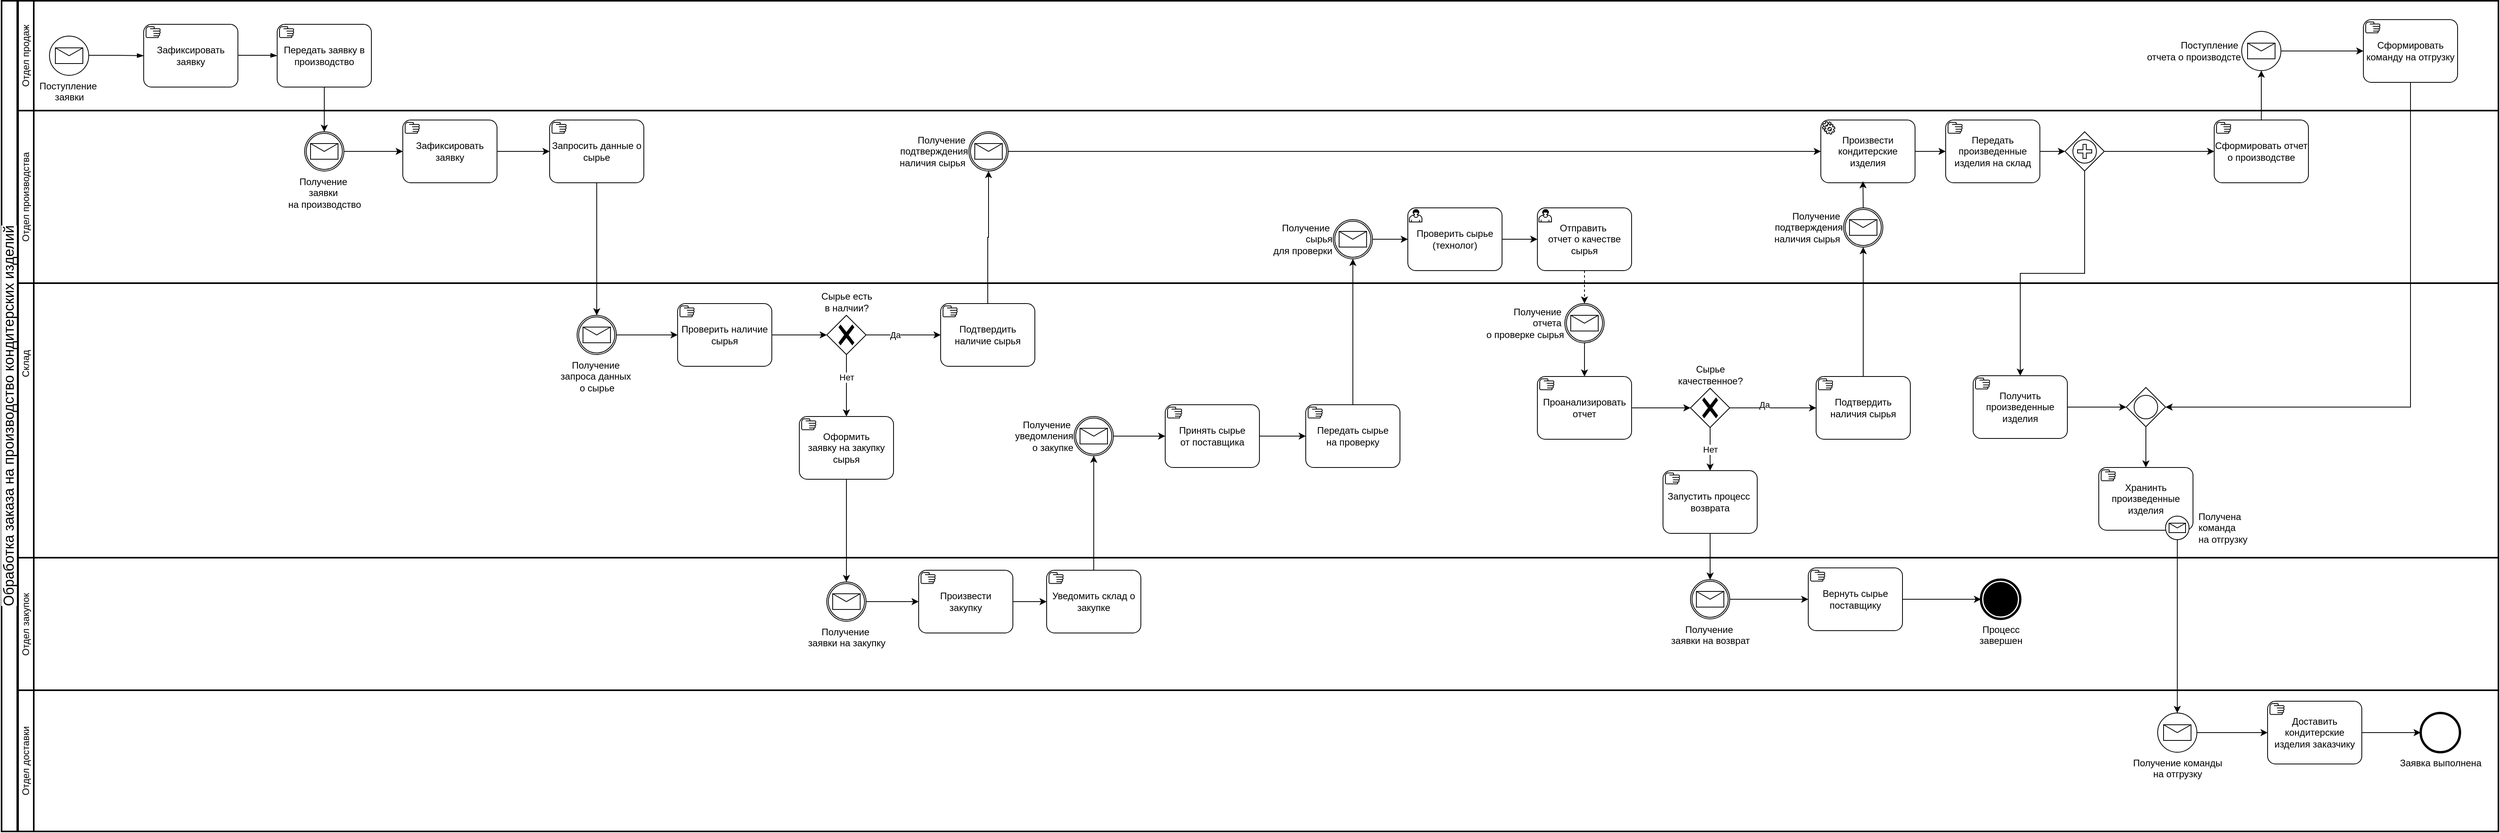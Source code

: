 <mxfile version="24.2.7" type="device">
  <diagram name="Страница — 1" id="pEUNd-ivDd0we2BU7ait">
    <mxGraphModel dx="1041" dy="604" grid="1" gridSize="10" guides="1" tooltips="1" connect="1" arrows="1" fold="1" page="1" pageScale="1" pageWidth="827" pageHeight="1169" math="0" shadow="0">
      <root>
        <mxCell id="0" />
        <mxCell id="1" parent="0" />
        <mxCell id="C3Bd5nNhJZMPWf8011Kq-1" value="&lt;span style=&quot;color: rgb(0, 0, 0); font-family: Golos, Arial, sans-serif; font-size: 18px; font-style: normal; font-variant-ligatures: normal; font-variant-caps: normal; font-weight: 400; letter-spacing: normal; orphans: 2; text-align: start; text-indent: 0px; text-transform: none; widows: 2; word-spacing: 0px; -webkit-text-stroke-width: 0px; background-color: rgb(255, 255, 255); text-decoration-thickness: initial; text-decoration-style: initial; text-decoration-color: initial; float: none; display: inline !important;&quot;&gt;Обработка заказа на производство кондитерских изделий&lt;/span&gt;" style="swimlane;html=1;startSize=20;fontStyle=0;collapsible=0;horizontal=0;swimlaneLine=1;swimlaneFillColor=#ffffff;strokeWidth=2;whiteSpace=wrap;" parent="1" vertex="1">
          <mxGeometry x="9" y="1" width="3180" height="1059" as="geometry" />
        </mxCell>
        <mxCell id="C3Bd5nNhJZMPWf8011Kq-2" value="Отдел продаж&lt;br&gt;" style="swimlane;html=1;startSize=20;fontStyle=0;collapsible=0;horizontal=0;swimlaneLine=1;swimlaneFillColor=#ffffff;strokeWidth=2;whiteSpace=wrap;" parent="C3Bd5nNhJZMPWf8011Kq-1" vertex="1">
          <mxGeometry x="21" width="3159" height="140" as="geometry" />
        </mxCell>
        <mxCell id="C3Bd5nNhJZMPWf8011Kq-7" value="Поступление&amp;nbsp;&lt;br&gt;заявки" style="points=[[0.145,0.145,0],[0.5,0,0],[0.855,0.145,0],[1,0.5,0],[0.855,0.855,0],[0.5,1,0],[0.145,0.855,0],[0,0.5,0]];shape=mxgraph.bpmn.event;html=1;verticalLabelPosition=bottom;labelBackgroundColor=#ffffff;verticalAlign=top;align=center;perimeter=ellipsePerimeter;outlineConnect=0;aspect=fixed;outline=standard;symbol=message;" parent="C3Bd5nNhJZMPWf8011Kq-2" vertex="1">
          <mxGeometry x="40" y="45" width="50" height="50" as="geometry" />
        </mxCell>
        <mxCell id="C3Bd5nNhJZMPWf8011Kq-8" value="Зафиксировать&lt;br&gt;заявку" style="points=[[0.25,0,0],[0.5,0,0],[0.75,0,0],[1,0.25,0],[1,0.5,0],[1,0.75,0],[0.75,1,0],[0.5,1,0],[0.25,1,0],[0,0.75,0],[0,0.5,0],[0,0.25,0]];shape=mxgraph.bpmn.task;whiteSpace=wrap;rectStyle=rounded;size=10;html=1;container=1;expand=0;collapsible=0;taskMarker=manual;" parent="C3Bd5nNhJZMPWf8011Kq-2" vertex="1">
          <mxGeometry x="160" y="30" width="120" height="80" as="geometry" />
        </mxCell>
        <mxCell id="C3Bd5nNhJZMPWf8011Kq-9" value="" style="edgeStyle=elbowEdgeStyle;fontSize=12;html=1;endArrow=blockThin;endFill=1;rounded=0;" parent="C3Bd5nNhJZMPWf8011Kq-2" edge="1">
          <mxGeometry width="160" relative="1" as="geometry">
            <mxPoint x="90" y="69.5" as="sourcePoint" />
            <mxPoint x="160" y="70" as="targetPoint" />
          </mxGeometry>
        </mxCell>
        <mxCell id="C3Bd5nNhJZMPWf8011Kq-10" value="Передать заявку в производство" style="points=[[0.25,0,0],[0.5,0,0],[0.75,0,0],[1,0.25,0],[1,0.5,0],[1,0.75,0],[0.75,1,0],[0.5,1,0],[0.25,1,0],[0,0.75,0],[0,0.5,0],[0,0.25,0]];shape=mxgraph.bpmn.task;whiteSpace=wrap;rectStyle=rounded;size=10;html=1;container=1;expand=0;collapsible=0;taskMarker=manual;" parent="C3Bd5nNhJZMPWf8011Kq-2" vertex="1">
          <mxGeometry x="330" y="30" width="120" height="80" as="geometry" />
        </mxCell>
        <mxCell id="C3Bd5nNhJZMPWf8011Kq-11" value="" style="edgeStyle=elbowEdgeStyle;fontSize=12;html=1;endArrow=blockThin;endFill=1;rounded=0;entryX=0;entryY=0.5;entryDx=0;entryDy=0;entryPerimeter=0;" parent="C3Bd5nNhJZMPWf8011Kq-2" target="C3Bd5nNhJZMPWf8011Kq-10" edge="1">
          <mxGeometry width="160" relative="1" as="geometry">
            <mxPoint x="280" y="69.5" as="sourcePoint" />
            <mxPoint x="350" y="70" as="targetPoint" />
            <Array as="points">
              <mxPoint x="320" y="70" />
            </Array>
          </mxGeometry>
        </mxCell>
        <mxCell id="30ngk3Q0lwv7aPMlWF68-82" value="Поступление&amp;nbsp;&lt;br&gt;отчета о производсте" style="points=[[0.145,0.145,0],[0.5,0,0],[0.855,0.145,0],[1,0.5,0],[0.855,0.855,0],[0.5,1,0],[0.145,0.855,0],[0,0.5,0]];shape=mxgraph.bpmn.event;html=1;verticalLabelPosition=middle;labelBackgroundColor=#ffffff;verticalAlign=middle;align=right;perimeter=ellipsePerimeter;outlineConnect=0;aspect=fixed;outline=standard;symbol=message;labelPosition=left;" parent="C3Bd5nNhJZMPWf8011Kq-2" vertex="1">
          <mxGeometry x="2832" y="39" width="50" height="50" as="geometry" />
        </mxCell>
        <mxCell id="30ngk3Q0lwv7aPMlWF68-86" value="Сформировать команду на отгрузку" style="points=[[0.25,0,0],[0.5,0,0],[0.75,0,0],[1,0.25,0],[1,0.5,0],[1,0.75,0],[0.75,1,0],[0.5,1,0],[0.25,1,0],[0,0.75,0],[0,0.5,0],[0,0.25,0]];shape=mxgraph.bpmn.task;whiteSpace=wrap;rectStyle=rounded;size=10;html=1;container=1;expand=0;collapsible=0;taskMarker=manual;" parent="C3Bd5nNhJZMPWf8011Kq-2" vertex="1">
          <mxGeometry x="2987" y="24" width="120" height="80" as="geometry" />
        </mxCell>
        <mxCell id="30ngk3Q0lwv7aPMlWF68-87" style="edgeStyle=orthogonalEdgeStyle;rounded=0;orthogonalLoop=1;jettySize=auto;html=1;exitX=1;exitY=0.5;exitDx=0;exitDy=0;exitPerimeter=0;entryX=0;entryY=0.5;entryDx=0;entryDy=0;entryPerimeter=0;" parent="C3Bd5nNhJZMPWf8011Kq-2" source="30ngk3Q0lwv7aPMlWF68-82" target="30ngk3Q0lwv7aPMlWF68-86" edge="1">
          <mxGeometry relative="1" as="geometry" />
        </mxCell>
        <mxCell id="C3Bd5nNhJZMPWf8011Kq-3" value="Отдел производства&lt;br&gt;" style="swimlane;html=1;startSize=20;fontStyle=0;collapsible=0;horizontal=0;swimlaneLine=1;swimlaneFillColor=#ffffff;strokeWidth=2;whiteSpace=wrap;" parent="C3Bd5nNhJZMPWf8011Kq-1" vertex="1">
          <mxGeometry x="21" y="140" width="3159" height="220" as="geometry" />
        </mxCell>
        <mxCell id="C3Bd5nNhJZMPWf8011Kq-17" style="edgeStyle=orthogonalEdgeStyle;rounded=0;orthogonalLoop=1;jettySize=auto;html=1;exitX=1;exitY=0.5;exitDx=0;exitDy=0;exitPerimeter=0;" parent="C3Bd5nNhJZMPWf8011Kq-3" source="C3Bd5nNhJZMPWf8011Kq-12" target="C3Bd5nNhJZMPWf8011Kq-16" edge="1">
          <mxGeometry relative="1" as="geometry" />
        </mxCell>
        <mxCell id="C3Bd5nNhJZMPWf8011Kq-12" value="Получение&amp;nbsp;&lt;br&gt;заявки&amp;nbsp;&lt;br&gt;на производство" style="points=[[0.145,0.145,0],[0.5,0,0],[0.855,0.145,0],[1,0.5,0],[0.855,0.855,0],[0.5,1,0],[0.145,0.855,0],[0,0.5,0]];shape=mxgraph.bpmn.event;html=1;verticalLabelPosition=bottom;labelBackgroundColor=#ffffff;verticalAlign=top;align=center;perimeter=ellipsePerimeter;outlineConnect=0;aspect=fixed;outline=boundInt;symbol=message;" parent="C3Bd5nNhJZMPWf8011Kq-3" vertex="1">
          <mxGeometry x="365" y="27" width="50" height="50" as="geometry" />
        </mxCell>
        <mxCell id="C3Bd5nNhJZMPWf8011Kq-16" value="Зафиксировать&lt;br&gt;заявку" style="points=[[0.25,0,0],[0.5,0,0],[0.75,0,0],[1,0.25,0],[1,0.5,0],[1,0.75,0],[0.75,1,0],[0.5,1,0],[0.25,1,0],[0,0.75,0],[0,0.5,0],[0,0.25,0]];shape=mxgraph.bpmn.task;whiteSpace=wrap;rectStyle=rounded;size=10;html=1;container=1;expand=0;collapsible=0;taskMarker=manual;" parent="C3Bd5nNhJZMPWf8011Kq-3" vertex="1">
          <mxGeometry x="490" y="12" width="120" height="80" as="geometry" />
        </mxCell>
        <mxCell id="C3Bd5nNhJZMPWf8011Kq-18" value="Запросить данные о сырье" style="points=[[0.25,0,0],[0.5,0,0],[0.75,0,0],[1,0.25,0],[1,0.5,0],[1,0.75,0],[0.75,1,0],[0.5,1,0],[0.25,1,0],[0,0.75,0],[0,0.5,0],[0,0.25,0]];shape=mxgraph.bpmn.task;whiteSpace=wrap;rectStyle=rounded;size=10;html=1;container=1;expand=0;collapsible=0;taskMarker=manual;" parent="C3Bd5nNhJZMPWf8011Kq-3" vertex="1">
          <mxGeometry x="677" y="12" width="120" height="80" as="geometry" />
        </mxCell>
        <mxCell id="C3Bd5nNhJZMPWf8011Kq-19" style="edgeStyle=orthogonalEdgeStyle;rounded=0;orthogonalLoop=1;jettySize=auto;html=1;exitX=1;exitY=0.5;exitDx=0;exitDy=0;exitPerimeter=0;entryX=0;entryY=0.5;entryDx=0;entryDy=0;entryPerimeter=0;" parent="C3Bd5nNhJZMPWf8011Kq-3" source="C3Bd5nNhJZMPWf8011Kq-16" target="C3Bd5nNhJZMPWf8011Kq-18" edge="1">
          <mxGeometry relative="1" as="geometry" />
        </mxCell>
        <mxCell id="C3Bd5nNhJZMPWf8011Kq-34" value="Получение&amp;nbsp;&lt;br&gt;подтверждения&lt;br&gt;наличия сырья&amp;nbsp;" style="points=[[0.145,0.145,0],[0.5,0,0],[0.855,0.145,0],[1,0.5,0],[0.855,0.855,0],[0.5,1,0],[0.145,0.855,0],[0,0.5,0]];shape=mxgraph.bpmn.event;html=1;verticalLabelPosition=middle;labelBackgroundColor=#ffffff;verticalAlign=middle;align=right;perimeter=ellipsePerimeter;outlineConnect=0;aspect=fixed;outline=boundInt;symbol=message;labelPosition=left;" parent="C3Bd5nNhJZMPWf8011Kq-3" vertex="1">
          <mxGeometry x="1211" y="27" width="50" height="50" as="geometry" />
        </mxCell>
        <mxCell id="C3Bd5nNhJZMPWf8011Kq-37" value="Произвести&lt;br&gt;кондитерские&lt;br&gt;изделия" style="points=[[0.25,0,0],[0.5,0,0],[0.75,0,0],[1,0.25,0],[1,0.5,0],[1,0.75,0],[0.75,1,0],[0.5,1,0],[0.25,1,0],[0,0.75,0],[0,0.5,0],[0,0.25,0]];shape=mxgraph.bpmn.task;whiteSpace=wrap;rectStyle=rounded;size=10;html=1;container=1;expand=0;collapsible=0;taskMarker=service;" parent="C3Bd5nNhJZMPWf8011Kq-3" vertex="1">
          <mxGeometry x="2296" y="12" width="120" height="80" as="geometry" />
        </mxCell>
        <mxCell id="C3Bd5nNhJZMPWf8011Kq-38" style="edgeStyle=orthogonalEdgeStyle;rounded=0;orthogonalLoop=1;jettySize=auto;html=1;exitX=1;exitY=0.5;exitDx=0;exitDy=0;exitPerimeter=0;entryX=0;entryY=0.5;entryDx=0;entryDy=0;entryPerimeter=0;" parent="C3Bd5nNhJZMPWf8011Kq-3" source="C3Bd5nNhJZMPWf8011Kq-34" target="C3Bd5nNhJZMPWf8011Kq-37" edge="1">
          <mxGeometry relative="1" as="geometry" />
        </mxCell>
        <mxCell id="30ngk3Q0lwv7aPMlWF68-17" style="edgeStyle=orthogonalEdgeStyle;rounded=0;orthogonalLoop=1;jettySize=auto;html=1;exitX=1;exitY=0.5;exitDx=0;exitDy=0;exitPerimeter=0;" parent="C3Bd5nNhJZMPWf8011Kq-3" source="30ngk3Q0lwv7aPMlWF68-10" target="30ngk3Q0lwv7aPMlWF68-16" edge="1">
          <mxGeometry relative="1" as="geometry" />
        </mxCell>
        <mxCell id="30ngk3Q0lwv7aPMlWF68-10" value="Получение&amp;nbsp;&lt;br&gt;сырья &lt;br&gt;для проверки" style="points=[[0.145,0.145,0],[0.5,0,0],[0.855,0.145,0],[1,0.5,0],[0.855,0.855,0],[0.5,1,0],[0.145,0.855,0],[0,0.5,0]];shape=mxgraph.bpmn.event;html=1;verticalLabelPosition=middle;labelBackgroundColor=#ffffff;verticalAlign=middle;align=right;perimeter=ellipsePerimeter;outlineConnect=0;aspect=fixed;outline=boundInt;symbol=message;labelPosition=left;" parent="C3Bd5nNhJZMPWf8011Kq-3" vertex="1">
          <mxGeometry x="1675" y="139" width="50" height="50" as="geometry" />
        </mxCell>
        <mxCell id="30ngk3Q0lwv7aPMlWF68-16" value="Проверить сырье&lt;br&gt;(технолог)" style="points=[[0.25,0,0],[0.5,0,0],[0.75,0,0],[1,0.25,0],[1,0.5,0],[1,0.75,0],[0.75,1,0],[0.5,1,0],[0.25,1,0],[0,0.75,0],[0,0.5,0],[0,0.25,0]];shape=mxgraph.bpmn.task;whiteSpace=wrap;rectStyle=rounded;size=10;html=1;container=1;expand=0;collapsible=0;taskMarker=user;" parent="C3Bd5nNhJZMPWf8011Kq-3" vertex="1">
          <mxGeometry x="1770" y="124" width="120" height="80" as="geometry" />
        </mxCell>
        <mxCell id="30ngk3Q0lwv7aPMlWF68-18" value="Отправить&amp;nbsp;&lt;br&gt;отчет о качестве сырья" style="points=[[0.25,0,0],[0.5,0,0],[0.75,0,0],[1,0.25,0],[1,0.5,0],[1,0.75,0],[0.75,1,0],[0.5,1,0],[0.25,1,0],[0,0.75,0],[0,0.5,0],[0,0.25,0]];shape=mxgraph.bpmn.task;whiteSpace=wrap;rectStyle=rounded;size=10;html=1;container=1;expand=0;collapsible=0;taskMarker=user;" parent="C3Bd5nNhJZMPWf8011Kq-3" vertex="1">
          <mxGeometry x="1935" y="124" width="120" height="80" as="geometry" />
        </mxCell>
        <mxCell id="30ngk3Q0lwv7aPMlWF68-19" style="edgeStyle=orthogonalEdgeStyle;rounded=0;orthogonalLoop=1;jettySize=auto;html=1;exitX=1;exitY=0.5;exitDx=0;exitDy=0;exitPerimeter=0;entryX=0;entryY=0.5;entryDx=0;entryDy=0;entryPerimeter=0;" parent="C3Bd5nNhJZMPWf8011Kq-3" source="30ngk3Q0lwv7aPMlWF68-16" target="30ngk3Q0lwv7aPMlWF68-18" edge="1">
          <mxGeometry relative="1" as="geometry" />
        </mxCell>
        <mxCell id="30ngk3Q0lwv7aPMlWF68-45" value="Получение&amp;nbsp;&lt;br&gt;подтверждения&lt;br&gt;наличия сырья&amp;nbsp;" style="points=[[0.145,0.145,0],[0.5,0,0],[0.855,0.145,0],[1,0.5,0],[0.855,0.855,0],[0.5,1,0],[0.145,0.855,0],[0,0.5,0]];shape=mxgraph.bpmn.event;html=1;verticalLabelPosition=middle;labelBackgroundColor=#ffffff;verticalAlign=middle;align=right;perimeter=ellipsePerimeter;outlineConnect=0;aspect=fixed;outline=boundInt;symbol=message;labelPosition=left;" parent="C3Bd5nNhJZMPWf8011Kq-3" vertex="1">
          <mxGeometry x="2325" y="124" width="50" height="50" as="geometry" />
        </mxCell>
        <mxCell id="30ngk3Q0lwv7aPMlWF68-47" style="edgeStyle=orthogonalEdgeStyle;rounded=0;orthogonalLoop=1;jettySize=auto;html=1;exitX=0.5;exitY=0;exitDx=0;exitDy=0;exitPerimeter=0;entryX=0.447;entryY=0.975;entryDx=0;entryDy=0;entryPerimeter=0;" parent="C3Bd5nNhJZMPWf8011Kq-3" source="30ngk3Q0lwv7aPMlWF68-45" target="C3Bd5nNhJZMPWf8011Kq-37" edge="1">
          <mxGeometry relative="1" as="geometry" />
        </mxCell>
        <mxCell id="6L4qWWEej8NQcM-y__Ho-2" style="edgeStyle=orthogonalEdgeStyle;rounded=0;orthogonalLoop=1;jettySize=auto;html=1;exitX=1;exitY=0.5;exitDx=0;exitDy=0;exitPerimeter=0;" edge="1" parent="C3Bd5nNhJZMPWf8011Kq-3" source="30ngk3Q0lwv7aPMlWF68-49" target="6L4qWWEej8NQcM-y__Ho-1">
          <mxGeometry relative="1" as="geometry" />
        </mxCell>
        <mxCell id="30ngk3Q0lwv7aPMlWF68-49" value="Передать произведенные изделия на склад" style="points=[[0.25,0,0],[0.5,0,0],[0.75,0,0],[1,0.25,0],[1,0.5,0],[1,0.75,0],[0.75,1,0],[0.5,1,0],[0.25,1,0],[0,0.75,0],[0,0.5,0],[0,0.25,0]];shape=mxgraph.bpmn.task;whiteSpace=wrap;rectStyle=rounded;size=10;html=1;container=1;expand=0;collapsible=0;taskMarker=manual;" parent="C3Bd5nNhJZMPWf8011Kq-3" vertex="1">
          <mxGeometry x="2455" y="12" width="120" height="80" as="geometry" />
        </mxCell>
        <mxCell id="30ngk3Q0lwv7aPMlWF68-50" style="edgeStyle=orthogonalEdgeStyle;rounded=0;orthogonalLoop=1;jettySize=auto;html=1;exitX=1;exitY=0.5;exitDx=0;exitDy=0;exitPerimeter=0;entryX=0;entryY=0.5;entryDx=0;entryDy=0;entryPerimeter=0;" parent="C3Bd5nNhJZMPWf8011Kq-3" source="C3Bd5nNhJZMPWf8011Kq-37" target="30ngk3Q0lwv7aPMlWF68-49" edge="1">
          <mxGeometry relative="1" as="geometry" />
        </mxCell>
        <mxCell id="30ngk3Q0lwv7aPMlWF68-80" value="Сформировать отчет о производстве" style="points=[[0.25,0,0],[0.5,0,0],[0.75,0,0],[1,0.25,0],[1,0.5,0],[1,0.75,0],[0.75,1,0],[0.5,1,0],[0.25,1,0],[0,0.75,0],[0,0.5,0],[0,0.25,0]];shape=mxgraph.bpmn.task;whiteSpace=wrap;rectStyle=rounded;size=10;html=1;container=1;expand=0;collapsible=0;taskMarker=manual;" parent="C3Bd5nNhJZMPWf8011Kq-3" vertex="1">
          <mxGeometry x="2797" y="12" width="120" height="80" as="geometry" />
        </mxCell>
        <mxCell id="6L4qWWEej8NQcM-y__Ho-1" value="" style="points=[[0.25,0.25,0],[0.5,0,0],[0.75,0.25,0],[1,0.5,0],[0.75,0.75,0],[0.5,1,0],[0.25,0.75,0],[0,0.5,0]];shape=mxgraph.bpmn.gateway2;html=1;verticalLabelPosition=bottom;labelBackgroundColor=#ffffff;verticalAlign=top;align=center;perimeter=rhombusPerimeter;outlineConnect=0;outline=standard;symbol=parallelMultiple;" vertex="1" parent="C3Bd5nNhJZMPWf8011Kq-3">
          <mxGeometry x="2607" y="27" width="50" height="50" as="geometry" />
        </mxCell>
        <mxCell id="6L4qWWEej8NQcM-y__Ho-3" style="edgeStyle=orthogonalEdgeStyle;rounded=0;orthogonalLoop=1;jettySize=auto;html=1;exitX=1;exitY=0.5;exitDx=0;exitDy=0;exitPerimeter=0;entryX=0;entryY=0.5;entryDx=0;entryDy=0;entryPerimeter=0;" edge="1" parent="C3Bd5nNhJZMPWf8011Kq-3" source="6L4qWWEej8NQcM-y__Ho-1" target="30ngk3Q0lwv7aPMlWF68-80">
          <mxGeometry relative="1" as="geometry" />
        </mxCell>
        <mxCell id="C3Bd5nNhJZMPWf8011Kq-4" value="" style="swimlane;html=1;startSize=20;fontStyle=0;collapsible=0;horizontal=0;swimlaneLine=1;swimlaneFillColor=#ffffff;strokeWidth=2;whiteSpace=wrap;labelPosition=left;verticalLabelPosition=middle;align=right;verticalAlign=middle;" parent="C3Bd5nNhJZMPWf8011Kq-1" vertex="1">
          <mxGeometry x="21" y="360" width="3159" height="350" as="geometry" />
        </mxCell>
        <mxCell id="C3Bd5nNhJZMPWf8011Kq-28" style="edgeStyle=orthogonalEdgeStyle;rounded=0;orthogonalLoop=1;jettySize=auto;html=1;exitX=1;exitY=0.5;exitDx=0;exitDy=0;exitPerimeter=0;" parent="C3Bd5nNhJZMPWf8011Kq-4" source="C3Bd5nNhJZMPWf8011Kq-20" target="C3Bd5nNhJZMPWf8011Kq-27" edge="1">
          <mxGeometry relative="1" as="geometry" />
        </mxCell>
        <mxCell id="C3Bd5nNhJZMPWf8011Kq-20" value="Получение&amp;nbsp;&lt;br&gt;запроса данных&amp;nbsp;&lt;br&gt;о сырье" style="points=[[0.145,0.145,0],[0.5,0,0],[0.855,0.145,0],[1,0.5,0],[0.855,0.855,0],[0.5,1,0],[0.145,0.855,0],[0,0.5,0]];shape=mxgraph.bpmn.event;html=1;verticalLabelPosition=bottom;labelBackgroundColor=#ffffff;verticalAlign=top;align=center;perimeter=ellipsePerimeter;outlineConnect=0;aspect=fixed;outline=boundInt;symbol=message;" parent="C3Bd5nNhJZMPWf8011Kq-4" vertex="1">
          <mxGeometry x="712" y="41" width="50" height="50" as="geometry" />
        </mxCell>
        <mxCell id="C3Bd5nNhJZMPWf8011Kq-30" style="edgeStyle=orthogonalEdgeStyle;rounded=0;orthogonalLoop=1;jettySize=auto;html=1;exitX=1;exitY=0.5;exitDx=0;exitDy=0;exitPerimeter=0;entryX=0;entryY=0.5;entryDx=0;entryDy=0;entryPerimeter=0;" parent="C3Bd5nNhJZMPWf8011Kq-4" source="C3Bd5nNhJZMPWf8011Kq-27" target="C3Bd5nNhJZMPWf8011Kq-29" edge="1">
          <mxGeometry relative="1" as="geometry">
            <mxPoint x="1030" y="55" as="targetPoint" />
          </mxGeometry>
        </mxCell>
        <mxCell id="C3Bd5nNhJZMPWf8011Kq-27" value="Проверить наличие&lt;br&gt;сырья" style="points=[[0.25,0,0],[0.5,0,0],[0.75,0,0],[1,0.25,0],[1,0.5,0],[1,0.75,0],[0.75,1,0],[0.5,1,0],[0.25,1,0],[0,0.75,0],[0,0.5,0],[0,0.25,0]];shape=mxgraph.bpmn.task;whiteSpace=wrap;rectStyle=rounded;size=10;html=1;container=1;expand=0;collapsible=0;taskMarker=manual;" parent="C3Bd5nNhJZMPWf8011Kq-4" vertex="1">
          <mxGeometry x="840" y="26" width="120" height="80" as="geometry" />
        </mxCell>
        <mxCell id="C3Bd5nNhJZMPWf8011Kq-29" value="Сырье есть&lt;br&gt;в налчии?" style="points=[[0.25,0.25,0],[0.5,0,0],[0.75,0.25,0],[1,0.5,0],[0.75,0.75,0],[0.5,1,0],[0.25,0.75,0],[0,0.5,0]];shape=mxgraph.bpmn.gateway2;html=1;verticalLabelPosition=top;labelBackgroundColor=#ffffff;verticalAlign=bottom;align=center;perimeter=rhombusPerimeter;outlineConnect=0;outline=none;symbol=none;gwType=exclusive;labelPosition=center;" parent="C3Bd5nNhJZMPWf8011Kq-4" vertex="1">
          <mxGeometry x="1030" y="41" width="50" height="50" as="geometry" />
        </mxCell>
        <mxCell id="C3Bd5nNhJZMPWf8011Kq-31" value="Подтвердить&lt;br&gt;наличие сырья" style="points=[[0.25,0,0],[0.5,0,0],[0.75,0,0],[1,0.25,0],[1,0.5,0],[1,0.75,0],[0.75,1,0],[0.5,1,0],[0.25,1,0],[0,0.75,0],[0,0.5,0],[0,0.25,0]];shape=mxgraph.bpmn.task;whiteSpace=wrap;rectStyle=rounded;size=10;html=1;container=1;expand=0;collapsible=0;taskMarker=manual;" parent="C3Bd5nNhJZMPWf8011Kq-4" vertex="1">
          <mxGeometry x="1175" y="26" width="120" height="80" as="geometry" />
        </mxCell>
        <mxCell id="C3Bd5nNhJZMPWf8011Kq-32" style="edgeStyle=orthogonalEdgeStyle;rounded=0;orthogonalLoop=1;jettySize=auto;html=1;exitX=1;exitY=0.5;exitDx=0;exitDy=0;exitPerimeter=0;entryX=0;entryY=0.5;entryDx=0;entryDy=0;entryPerimeter=0;" parent="C3Bd5nNhJZMPWf8011Kq-4" source="C3Bd5nNhJZMPWf8011Kq-29" target="C3Bd5nNhJZMPWf8011Kq-31" edge="1">
          <mxGeometry relative="1" as="geometry" />
        </mxCell>
        <mxCell id="C3Bd5nNhJZMPWf8011Kq-33" value="Да" style="edgeLabel;html=1;align=center;verticalAlign=middle;resizable=0;points=[];" parent="C3Bd5nNhJZMPWf8011Kq-32" vertex="1" connectable="0">
          <mxGeometry x="-0.234" relative="1" as="geometry">
            <mxPoint as="offset" />
          </mxGeometry>
        </mxCell>
        <mxCell id="C3Bd5nNhJZMPWf8011Kq-36" value="Склад" style="text;html=1;align=center;verticalAlign=middle;resizable=0;points=[];autosize=1;strokeColor=none;fillColor=none;rotation=-90;" parent="C3Bd5nNhJZMPWf8011Kq-4" vertex="1">
          <mxGeometry x="-20" y="88" width="60" height="30" as="geometry" />
        </mxCell>
        <mxCell id="C3Bd5nNhJZMPWf8011Kq-39" value="Оформить&lt;br&gt;заявку на закупку сырья" style="points=[[0.25,0,0],[0.5,0,0],[0.75,0,0],[1,0.25,0],[1,0.5,0],[1,0.75,0],[0.75,1,0],[0.5,1,0],[0.25,1,0],[0,0.75,0],[0,0.5,0],[0,0.25,0]];shape=mxgraph.bpmn.task;whiteSpace=wrap;rectStyle=rounded;size=10;html=1;container=1;expand=0;collapsible=0;taskMarker=manual;" parent="C3Bd5nNhJZMPWf8011Kq-4" vertex="1">
          <mxGeometry x="995" y="170" width="120" height="80" as="geometry" />
        </mxCell>
        <mxCell id="C3Bd5nNhJZMPWf8011Kq-40" style="edgeStyle=orthogonalEdgeStyle;rounded=0;orthogonalLoop=1;jettySize=auto;html=1;exitX=0.5;exitY=1;exitDx=0;exitDy=0;exitPerimeter=0;entryX=0.5;entryY=0;entryDx=0;entryDy=0;entryPerimeter=0;" parent="C3Bd5nNhJZMPWf8011Kq-4" source="C3Bd5nNhJZMPWf8011Kq-29" target="C3Bd5nNhJZMPWf8011Kq-39" edge="1">
          <mxGeometry relative="1" as="geometry" />
        </mxCell>
        <mxCell id="C3Bd5nNhJZMPWf8011Kq-49" value="Нет" style="edgeLabel;html=1;align=center;verticalAlign=middle;resizable=0;points=[];" parent="C3Bd5nNhJZMPWf8011Kq-40" vertex="1" connectable="0">
          <mxGeometry x="-0.284" relative="1" as="geometry">
            <mxPoint as="offset" />
          </mxGeometry>
        </mxCell>
        <mxCell id="30ngk3Q0lwv7aPMlWF68-3" value="Получение&amp;nbsp;&lt;br&gt;уведомления&lt;br&gt;&amp;nbsp;о закупке" style="points=[[0.145,0.145,0],[0.5,0,0],[0.855,0.145,0],[1,0.5,0],[0.855,0.855,0],[0.5,1,0],[0.145,0.855,0],[0,0.5,0]];shape=mxgraph.bpmn.event;html=1;verticalLabelPosition=middle;labelBackgroundColor=#ffffff;verticalAlign=middle;align=right;perimeter=ellipsePerimeter;outlineConnect=0;aspect=fixed;outline=boundInt;symbol=message;labelPosition=left;" parent="C3Bd5nNhJZMPWf8011Kq-4" vertex="1">
          <mxGeometry x="1345" y="170" width="50" height="50" as="geometry" />
        </mxCell>
        <mxCell id="30ngk3Q0lwv7aPMlWF68-5" value="Принять сырье&lt;br&gt;от поставщика&lt;br&gt;" style="points=[[0.25,0,0],[0.5,0,0],[0.75,0,0],[1,0.25,0],[1,0.5,0],[1,0.75,0],[0.75,1,0],[0.5,1,0],[0.25,1,0],[0,0.75,0],[0,0.5,0],[0,0.25,0]];shape=mxgraph.bpmn.task;whiteSpace=wrap;rectStyle=rounded;size=10;html=1;container=1;expand=0;collapsible=0;taskMarker=manual;" parent="C3Bd5nNhJZMPWf8011Kq-4" vertex="1">
          <mxGeometry x="1461" y="155" width="120" height="80" as="geometry" />
        </mxCell>
        <mxCell id="30ngk3Q0lwv7aPMlWF68-6" style="edgeStyle=orthogonalEdgeStyle;rounded=0;orthogonalLoop=1;jettySize=auto;html=1;exitX=1;exitY=0.5;exitDx=0;exitDy=0;exitPerimeter=0;entryX=0;entryY=0.5;entryDx=0;entryDy=0;entryPerimeter=0;" parent="C3Bd5nNhJZMPWf8011Kq-4" source="30ngk3Q0lwv7aPMlWF68-3" target="30ngk3Q0lwv7aPMlWF68-5" edge="1">
          <mxGeometry relative="1" as="geometry" />
        </mxCell>
        <mxCell id="30ngk3Q0lwv7aPMlWF68-8" value="Передать сырье&lt;br&gt;на проверку" style="points=[[0.25,0,0],[0.5,0,0],[0.75,0,0],[1,0.25,0],[1,0.5,0],[1,0.75,0],[0.75,1,0],[0.5,1,0],[0.25,1,0],[0,0.75,0],[0,0.5,0],[0,0.25,0]];shape=mxgraph.bpmn.task;whiteSpace=wrap;rectStyle=rounded;size=10;html=1;container=1;expand=0;collapsible=0;taskMarker=manual;" parent="C3Bd5nNhJZMPWf8011Kq-4" vertex="1">
          <mxGeometry x="1640" y="155" width="120" height="80" as="geometry" />
        </mxCell>
        <mxCell id="30ngk3Q0lwv7aPMlWF68-9" style="edgeStyle=orthogonalEdgeStyle;rounded=0;orthogonalLoop=1;jettySize=auto;html=1;exitX=1;exitY=0.5;exitDx=0;exitDy=0;exitPerimeter=0;entryX=0;entryY=0.5;entryDx=0;entryDy=0;entryPerimeter=0;" parent="C3Bd5nNhJZMPWf8011Kq-4" source="30ngk3Q0lwv7aPMlWF68-5" target="30ngk3Q0lwv7aPMlWF68-8" edge="1">
          <mxGeometry relative="1" as="geometry" />
        </mxCell>
        <mxCell id="30ngk3Q0lwv7aPMlWF68-34" value="Получение&amp;nbsp;&lt;br&gt;отчета&amp;nbsp;&lt;br&gt;о проверке сырья" style="points=[[0.145,0.145,0],[0.5,0,0],[0.855,0.145,0],[1,0.5,0],[0.855,0.855,0],[0.5,1,0],[0.145,0.855,0],[0,0.5,0]];shape=mxgraph.bpmn.event;html=1;verticalLabelPosition=middle;labelBackgroundColor=#ffffff;verticalAlign=middle;align=right;perimeter=ellipsePerimeter;outlineConnect=0;aspect=fixed;outline=boundInt;symbol=message;labelPosition=left;" parent="C3Bd5nNhJZMPWf8011Kq-4" vertex="1">
          <mxGeometry x="1970" y="26" width="50" height="50" as="geometry" />
        </mxCell>
        <mxCell id="30ngk3Q0lwv7aPMlWF68-41" style="edgeStyle=orthogonalEdgeStyle;rounded=0;orthogonalLoop=1;jettySize=auto;html=1;exitX=1;exitY=0.5;exitDx=0;exitDy=0;exitPerimeter=0;" parent="C3Bd5nNhJZMPWf8011Kq-4" source="30ngk3Q0lwv7aPMlWF68-36" edge="1">
          <mxGeometry relative="1" as="geometry">
            <mxPoint x="2130" y="159" as="targetPoint" />
          </mxGeometry>
        </mxCell>
        <mxCell id="30ngk3Q0lwv7aPMlWF68-36" value="Проанализировать отчет" style="points=[[0.25,0,0],[0.5,0,0],[0.75,0,0],[1,0.25,0],[1,0.5,0],[1,0.75,0],[0.75,1,0],[0.5,1,0],[0.25,1,0],[0,0.75,0],[0,0.5,0],[0,0.25,0]];shape=mxgraph.bpmn.task;whiteSpace=wrap;rectStyle=rounded;size=10;html=1;container=1;expand=0;collapsible=0;taskMarker=manual;" parent="C3Bd5nNhJZMPWf8011Kq-4" vertex="1">
          <mxGeometry x="1935" y="119" width="120" height="80" as="geometry" />
        </mxCell>
        <mxCell id="30ngk3Q0lwv7aPMlWF68-37" style="edgeStyle=orthogonalEdgeStyle;rounded=0;orthogonalLoop=1;jettySize=auto;html=1;exitX=0.5;exitY=1;exitDx=0;exitDy=0;exitPerimeter=0;entryX=0.5;entryY=0;entryDx=0;entryDy=0;entryPerimeter=0;" parent="C3Bd5nNhJZMPWf8011Kq-4" source="30ngk3Q0lwv7aPMlWF68-34" target="30ngk3Q0lwv7aPMlWF68-36" edge="1">
          <mxGeometry relative="1" as="geometry" />
        </mxCell>
        <mxCell id="30ngk3Q0lwv7aPMlWF68-44" style="edgeStyle=orthogonalEdgeStyle;rounded=0;orthogonalLoop=1;jettySize=auto;html=1;exitX=1;exitY=0.5;exitDx=0;exitDy=0;exitPerimeter=0;" parent="C3Bd5nNhJZMPWf8011Kq-4" source="30ngk3Q0lwv7aPMlWF68-38" target="30ngk3Q0lwv7aPMlWF68-42" edge="1">
          <mxGeometry relative="1" as="geometry" />
        </mxCell>
        <mxCell id="30ngk3Q0lwv7aPMlWF68-67" value="Да" style="edgeLabel;html=1;align=center;verticalAlign=middle;resizable=0;points=[];" parent="30ngk3Q0lwv7aPMlWF68-44" vertex="1" connectable="0">
          <mxGeometry x="-0.21" y="4" relative="1" as="geometry">
            <mxPoint as="offset" />
          </mxGeometry>
        </mxCell>
        <mxCell id="30ngk3Q0lwv7aPMlWF68-38" value="Сырье&lt;br&gt;качественное?" style="points=[[0.25,0.25,0],[0.5,0,0],[0.75,0.25,0],[1,0.5,0],[0.75,0.75,0],[0.5,1,0],[0.25,0.75,0],[0,0.5,0]];shape=mxgraph.bpmn.gateway2;html=1;verticalLabelPosition=top;labelBackgroundColor=#ffffff;verticalAlign=bottom;align=center;perimeter=rhombusPerimeter;outlineConnect=0;outline=none;symbol=none;gwType=exclusive;labelPosition=center;" parent="C3Bd5nNhJZMPWf8011Kq-4" vertex="1">
          <mxGeometry x="2130" y="134" width="50" height="50" as="geometry" />
        </mxCell>
        <mxCell id="30ngk3Q0lwv7aPMlWF68-42" value="Подтвердить&lt;br&gt;наличия сырья" style="points=[[0.25,0,0],[0.5,0,0],[0.75,0,0],[1,0.25,0],[1,0.5,0],[1,0.75,0],[0.75,1,0],[0.5,1,0],[0.25,1,0],[0,0.75,0],[0,0.5,0],[0,0.25,0]];shape=mxgraph.bpmn.task;whiteSpace=wrap;rectStyle=rounded;size=10;html=1;container=1;expand=0;collapsible=0;taskMarker=manual;" parent="C3Bd5nNhJZMPWf8011Kq-4" vertex="1">
          <mxGeometry x="2290" y="119" width="120" height="80" as="geometry" />
        </mxCell>
        <mxCell id="30ngk3Q0lwv7aPMlWF68-52" value="Получить произведенные&lt;br&gt;изделия" style="points=[[0.25,0,0],[0.5,0,0],[0.75,0,0],[1,0.25,0],[1,0.5,0],[1,0.75,0],[0.75,1,0],[0.5,1,0],[0.25,1,0],[0,0.75,0],[0,0.5,0],[0,0.25,0]];shape=mxgraph.bpmn.task;whiteSpace=wrap;rectStyle=rounded;size=10;html=1;container=1;expand=0;collapsible=0;taskMarker=manual;" parent="C3Bd5nNhJZMPWf8011Kq-4" vertex="1">
          <mxGeometry x="2490" y="118" width="120" height="80" as="geometry" />
        </mxCell>
        <mxCell id="30ngk3Q0lwv7aPMlWF68-55" value="Хранинть произведенные&lt;br&gt;изделия" style="points=[[0.25,0,0],[0.5,0,0],[0.75,0,0],[1,0.25,0],[1,0.5,0],[1,0.75,0],[0.75,1,0],[0.5,1,0],[0.25,1,0],[0,0.75,0],[0,0.5,0],[0,0.25,0]];shape=mxgraph.bpmn.task;whiteSpace=wrap;rectStyle=rounded;size=10;html=1;container=1;expand=0;collapsible=0;taskMarker=manual;" parent="C3Bd5nNhJZMPWf8011Kq-4" vertex="1">
          <mxGeometry x="2650" y="235" width="120" height="80" as="geometry" />
        </mxCell>
        <mxCell id="30ngk3Q0lwv7aPMlWF68-56" value="Получена&lt;br&gt;команда &lt;br&gt;на отгрузку" style="points=[[0.145,0.145,0],[0.5,0,0],[0.855,0.145,0],[1,0.5,0],[0.855,0.855,0],[0.5,1,0],[0.145,0.855,0],[0,0.5,0]];shape=mxgraph.bpmn.event;html=1;verticalLabelPosition=middle;labelBackgroundColor=#ffffff;verticalAlign=middle;align=left;perimeter=ellipsePerimeter;outlineConnect=0;aspect=fixed;outline=standard;symbol=message;labelPosition=right;spacingLeft=10;" parent="30ngk3Q0lwv7aPMlWF68-55" vertex="1">
          <mxGeometry x="85" y="62" width="30" height="30" as="geometry" />
        </mxCell>
        <mxCell id="30ngk3Q0lwv7aPMlWF68-68" value="Запустить процесс&amp;nbsp;&lt;br&gt;возврата" style="points=[[0.25,0,0],[0.5,0,0],[0.75,0,0],[1,0.25,0],[1,0.5,0],[1,0.75,0],[0.75,1,0],[0.5,1,0],[0.25,1,0],[0,0.75,0],[0,0.5,0],[0,0.25,0]];shape=mxgraph.bpmn.task;whiteSpace=wrap;rectStyle=rounded;size=10;html=1;container=1;expand=0;collapsible=0;taskMarker=manual;" parent="C3Bd5nNhJZMPWf8011Kq-4" vertex="1">
          <mxGeometry x="2095" y="239" width="120" height="80" as="geometry" />
        </mxCell>
        <mxCell id="30ngk3Q0lwv7aPMlWF68-69" value="Нет" style="edgeStyle=orthogonalEdgeStyle;rounded=0;orthogonalLoop=1;jettySize=auto;html=1;exitX=0.5;exitY=1;exitDx=0;exitDy=0;exitPerimeter=0;entryX=0.5;entryY=0;entryDx=0;entryDy=0;entryPerimeter=0;" parent="C3Bd5nNhJZMPWf8011Kq-4" source="30ngk3Q0lwv7aPMlWF68-38" target="30ngk3Q0lwv7aPMlWF68-68" edge="1">
          <mxGeometry relative="1" as="geometry" />
        </mxCell>
        <mxCell id="6L4qWWEej8NQcM-y__Ho-5" value="" style="points=[[0.25,0.25,0],[0.5,0,0],[0.75,0.25,0],[1,0.5,0],[0.75,0.75,0],[0.5,1,0],[0.25,0.75,0],[0,0.5,0]];shape=mxgraph.bpmn.gateway2;html=1;verticalLabelPosition=bottom;labelBackgroundColor=#ffffff;verticalAlign=top;align=center;perimeter=rhombusPerimeter;outlineConnect=0;outline=standard;symbol=general;" vertex="1" parent="C3Bd5nNhJZMPWf8011Kq-4">
          <mxGeometry x="2685" y="133" width="50" height="50" as="geometry" />
        </mxCell>
        <mxCell id="6L4qWWEej8NQcM-y__Ho-6" style="edgeStyle=orthogonalEdgeStyle;rounded=0;orthogonalLoop=1;jettySize=auto;html=1;exitX=1;exitY=0.5;exitDx=0;exitDy=0;exitPerimeter=0;entryX=0;entryY=0.5;entryDx=0;entryDy=0;entryPerimeter=0;" edge="1" parent="C3Bd5nNhJZMPWf8011Kq-4" source="30ngk3Q0lwv7aPMlWF68-52" target="6L4qWWEej8NQcM-y__Ho-5">
          <mxGeometry relative="1" as="geometry" />
        </mxCell>
        <mxCell id="6L4qWWEej8NQcM-y__Ho-7" style="edgeStyle=orthogonalEdgeStyle;rounded=0;orthogonalLoop=1;jettySize=auto;html=1;exitX=0.5;exitY=1;exitDx=0;exitDy=0;exitPerimeter=0;entryX=0.5;entryY=0;entryDx=0;entryDy=0;entryPerimeter=0;" edge="1" parent="C3Bd5nNhJZMPWf8011Kq-4" source="6L4qWWEej8NQcM-y__Ho-5" target="30ngk3Q0lwv7aPMlWF68-55">
          <mxGeometry relative="1" as="geometry" />
        </mxCell>
        <mxCell id="C3Bd5nNhJZMPWf8011Kq-15" style="edgeStyle=orthogonalEdgeStyle;rounded=0;orthogonalLoop=1;jettySize=auto;html=1;exitX=0.5;exitY=1;exitDx=0;exitDy=0;exitPerimeter=0;entryX=0.5;entryY=0;entryDx=0;entryDy=0;entryPerimeter=0;" parent="C3Bd5nNhJZMPWf8011Kq-1" source="C3Bd5nNhJZMPWf8011Kq-10" target="C3Bd5nNhJZMPWf8011Kq-12" edge="1">
          <mxGeometry relative="1" as="geometry" />
        </mxCell>
        <mxCell id="C3Bd5nNhJZMPWf8011Kq-26" style="edgeStyle=orthogonalEdgeStyle;rounded=0;orthogonalLoop=1;jettySize=auto;html=1;exitX=0.5;exitY=1;exitDx=0;exitDy=0;exitPerimeter=0;" parent="C3Bd5nNhJZMPWf8011Kq-1" source="C3Bd5nNhJZMPWf8011Kq-18" target="C3Bd5nNhJZMPWf8011Kq-20" edge="1">
          <mxGeometry relative="1" as="geometry" />
        </mxCell>
        <mxCell id="C3Bd5nNhJZMPWf8011Kq-35" style="edgeStyle=orthogonalEdgeStyle;rounded=0;orthogonalLoop=1;jettySize=auto;html=1;exitX=0.5;exitY=0;exitDx=0;exitDy=0;exitPerimeter=0;" parent="C3Bd5nNhJZMPWf8011Kq-1" source="C3Bd5nNhJZMPWf8011Kq-31" target="C3Bd5nNhJZMPWf8011Kq-34" edge="1">
          <mxGeometry relative="1" as="geometry" />
        </mxCell>
        <mxCell id="C3Bd5nNhJZMPWf8011Kq-5" value="Отдел закупок&lt;br&gt;" style="swimlane;html=1;startSize=20;fontStyle=0;collapsible=0;horizontal=0;swimlaneLine=1;swimlaneFillColor=#ffffff;strokeWidth=2;whiteSpace=wrap;" parent="C3Bd5nNhJZMPWf8011Kq-1" vertex="1">
          <mxGeometry x="21" y="710" width="3159" height="170" as="geometry" />
        </mxCell>
        <mxCell id="C3Bd5nNhJZMPWf8011Kq-41" value="Получение&amp;nbsp;&lt;br&gt;заявки на закупку" style="points=[[0.145,0.145,0],[0.5,0,0],[0.855,0.145,0],[1,0.5,0],[0.855,0.855,0],[0.5,1,0],[0.145,0.855,0],[0,0.5,0]];shape=mxgraph.bpmn.event;html=1;verticalLabelPosition=bottom;labelBackgroundColor=#ffffff;verticalAlign=top;align=center;perimeter=ellipsePerimeter;outlineConnect=0;aspect=fixed;outline=boundInt;symbol=message;" parent="C3Bd5nNhJZMPWf8011Kq-5" vertex="1">
          <mxGeometry x="1030" y="31" width="50" height="50" as="geometry" />
        </mxCell>
        <mxCell id="C3Bd5nNhJZMPWf8011Kq-43" value="Произвести&lt;br&gt;закупку" style="points=[[0.25,0,0],[0.5,0,0],[0.75,0,0],[1,0.25,0],[1,0.5,0],[1,0.75,0],[0.75,1,0],[0.5,1,0],[0.25,1,0],[0,0.75,0],[0,0.5,0],[0,0.25,0]];shape=mxgraph.bpmn.task;whiteSpace=wrap;rectStyle=rounded;size=10;html=1;container=1;expand=0;collapsible=0;taskMarker=manual;" parent="C3Bd5nNhJZMPWf8011Kq-5" vertex="1">
          <mxGeometry x="1147" y="16" width="120" height="80" as="geometry" />
        </mxCell>
        <mxCell id="C3Bd5nNhJZMPWf8011Kq-44" style="edgeStyle=orthogonalEdgeStyle;rounded=0;orthogonalLoop=1;jettySize=auto;html=1;exitX=1;exitY=0.5;exitDx=0;exitDy=0;exitPerimeter=0;entryX=0;entryY=0.5;entryDx=0;entryDy=0;entryPerimeter=0;" parent="C3Bd5nNhJZMPWf8011Kq-5" source="C3Bd5nNhJZMPWf8011Kq-41" target="C3Bd5nNhJZMPWf8011Kq-43" edge="1">
          <mxGeometry relative="1" as="geometry" />
        </mxCell>
        <mxCell id="30ngk3Q0lwv7aPMlWF68-1" value="Уведомить склад о закупке" style="points=[[0.25,0,0],[0.5,0,0],[0.75,0,0],[1,0.25,0],[1,0.5,0],[1,0.75,0],[0.75,1,0],[0.5,1,0],[0.25,1,0],[0,0.75,0],[0,0.5,0],[0,0.25,0]];shape=mxgraph.bpmn.task;whiteSpace=wrap;rectStyle=rounded;size=10;html=1;container=1;expand=0;collapsible=0;taskMarker=manual;" parent="C3Bd5nNhJZMPWf8011Kq-5" vertex="1">
          <mxGeometry x="1310" y="16" width="120" height="80" as="geometry" />
        </mxCell>
        <mxCell id="30ngk3Q0lwv7aPMlWF68-2" style="edgeStyle=orthogonalEdgeStyle;rounded=0;orthogonalLoop=1;jettySize=auto;html=1;exitX=1;exitY=0.5;exitDx=0;exitDy=0;exitPerimeter=0;entryX=0;entryY=0.5;entryDx=0;entryDy=0;entryPerimeter=0;" parent="C3Bd5nNhJZMPWf8011Kq-5" source="C3Bd5nNhJZMPWf8011Kq-43" target="30ngk3Q0lwv7aPMlWF68-1" edge="1">
          <mxGeometry relative="1" as="geometry" />
        </mxCell>
        <mxCell id="30ngk3Q0lwv7aPMlWF68-70" value="Получение&amp;nbsp;&lt;br&gt;заявки на возврат" style="points=[[0.145,0.145,0],[0.5,0,0],[0.855,0.145,0],[1,0.5,0],[0.855,0.855,0],[0.5,1,0],[0.145,0.855,0],[0,0.5,0]];shape=mxgraph.bpmn.event;html=1;verticalLabelPosition=bottom;labelBackgroundColor=#ffffff;verticalAlign=top;align=center;perimeter=ellipsePerimeter;outlineConnect=0;aspect=fixed;outline=boundInt;symbol=message;" parent="C3Bd5nNhJZMPWf8011Kq-5" vertex="1">
          <mxGeometry x="2130" y="28" width="50" height="50" as="geometry" />
        </mxCell>
        <mxCell id="30ngk3Q0lwv7aPMlWF68-72" value="Вернуть сырье поставщику" style="points=[[0.25,0,0],[0.5,0,0],[0.75,0,0],[1,0.25,0],[1,0.5,0],[1,0.75,0],[0.75,1,0],[0.5,1,0],[0.25,1,0],[0,0.75,0],[0,0.5,0],[0,0.25,0]];shape=mxgraph.bpmn.task;whiteSpace=wrap;rectStyle=rounded;size=10;html=1;container=1;expand=0;collapsible=0;taskMarker=manual;" parent="C3Bd5nNhJZMPWf8011Kq-5" vertex="1">
          <mxGeometry x="2280" y="13" width="120" height="80" as="geometry" />
        </mxCell>
        <mxCell id="30ngk3Q0lwv7aPMlWF68-73" style="edgeStyle=orthogonalEdgeStyle;rounded=0;orthogonalLoop=1;jettySize=auto;html=1;exitX=1;exitY=0.5;exitDx=0;exitDy=0;exitPerimeter=0;entryX=0;entryY=0.5;entryDx=0;entryDy=0;entryPerimeter=0;" parent="C3Bd5nNhJZMPWf8011Kq-5" source="30ngk3Q0lwv7aPMlWF68-70" target="30ngk3Q0lwv7aPMlWF68-72" edge="1">
          <mxGeometry relative="1" as="geometry" />
        </mxCell>
        <mxCell id="30ngk3Q0lwv7aPMlWF68-74" value="Процесс&lt;br&gt;завершен&lt;br&gt;" style="points=[[0.145,0.145,0],[0.5,0,0],[0.855,0.145,0],[1,0.5,0],[0.855,0.855,0],[0.5,1,0],[0.145,0.855,0],[0,0.5,0]];shape=mxgraph.bpmn.event;html=1;verticalLabelPosition=bottom;labelBackgroundColor=#ffffff;verticalAlign=top;align=center;perimeter=ellipsePerimeter;outlineConnect=0;aspect=fixed;outline=end;symbol=terminate;" parent="C3Bd5nNhJZMPWf8011Kq-5" vertex="1">
          <mxGeometry x="2500" y="28" width="50" height="50" as="geometry" />
        </mxCell>
        <mxCell id="30ngk3Q0lwv7aPMlWF68-75" style="edgeStyle=orthogonalEdgeStyle;rounded=0;orthogonalLoop=1;jettySize=auto;html=1;exitX=1;exitY=0.5;exitDx=0;exitDy=0;exitPerimeter=0;entryX=0;entryY=0.5;entryDx=0;entryDy=0;entryPerimeter=0;" parent="C3Bd5nNhJZMPWf8011Kq-5" source="30ngk3Q0lwv7aPMlWF68-72" target="30ngk3Q0lwv7aPMlWF68-74" edge="1">
          <mxGeometry relative="1" as="geometry" />
        </mxCell>
        <mxCell id="C3Bd5nNhJZMPWf8011Kq-42" style="edgeStyle=orthogonalEdgeStyle;rounded=0;orthogonalLoop=1;jettySize=auto;html=1;exitX=0.5;exitY=1;exitDx=0;exitDy=0;exitPerimeter=0;" parent="C3Bd5nNhJZMPWf8011Kq-1" source="C3Bd5nNhJZMPWf8011Kq-39" target="C3Bd5nNhJZMPWf8011Kq-41" edge="1">
          <mxGeometry relative="1" as="geometry" />
        </mxCell>
        <mxCell id="30ngk3Q0lwv7aPMlWF68-4" style="edgeStyle=orthogonalEdgeStyle;rounded=0;orthogonalLoop=1;jettySize=auto;html=1;exitX=0.5;exitY=0;exitDx=0;exitDy=0;exitPerimeter=0;" parent="C3Bd5nNhJZMPWf8011Kq-1" source="30ngk3Q0lwv7aPMlWF68-1" target="30ngk3Q0lwv7aPMlWF68-3" edge="1">
          <mxGeometry relative="1" as="geometry" />
        </mxCell>
        <mxCell id="C3Bd5nNhJZMPWf8011Kq-6" value="Отдел доставки&lt;br&gt;" style="swimlane;html=1;startSize=20;fontStyle=0;collapsible=0;horizontal=0;swimlaneLine=1;swimlaneFillColor=#ffffff;strokeWidth=2;whiteSpace=wrap;" parent="C3Bd5nNhJZMPWf8011Kq-1" vertex="1">
          <mxGeometry x="21" y="879" width="3159" height="180" as="geometry" />
        </mxCell>
        <mxCell id="30ngk3Q0lwv7aPMlWF68-59" value="Получение команды&lt;br&gt;на отгрузку" style="points=[[0.145,0.145,0],[0.5,0,0],[0.855,0.145,0],[1,0.5,0],[0.855,0.855,0],[0.5,1,0],[0.145,0.855,0],[0,0.5,0]];shape=mxgraph.bpmn.event;html=1;verticalLabelPosition=bottom;labelBackgroundColor=#ffffff;verticalAlign=top;align=center;perimeter=ellipsePerimeter;outlineConnect=0;aspect=fixed;outline=standard;symbol=message;" parent="C3Bd5nNhJZMPWf8011Kq-6" vertex="1">
          <mxGeometry x="2725" y="29" width="50" height="50" as="geometry" />
        </mxCell>
        <mxCell id="30ngk3Q0lwv7aPMlWF68-61" value="Доставить&lt;br&gt;кондитерские изделия заказчику" style="points=[[0.25,0,0],[0.5,0,0],[0.75,0,0],[1,0.25,0],[1,0.5,0],[1,0.75,0],[0.75,1,0],[0.5,1,0],[0.25,1,0],[0,0.75,0],[0,0.5,0],[0,0.25,0]];shape=mxgraph.bpmn.task;whiteSpace=wrap;rectStyle=rounded;size=10;html=1;container=1;expand=0;collapsible=0;taskMarker=manual;" parent="C3Bd5nNhJZMPWf8011Kq-6" vertex="1">
          <mxGeometry x="2865" y="14" width="120" height="80" as="geometry" />
        </mxCell>
        <mxCell id="30ngk3Q0lwv7aPMlWF68-63" style="edgeStyle=orthogonalEdgeStyle;rounded=0;orthogonalLoop=1;jettySize=auto;html=1;exitX=1;exitY=0.5;exitDx=0;exitDy=0;exitPerimeter=0;entryX=0;entryY=0.5;entryDx=0;entryDy=0;entryPerimeter=0;" parent="C3Bd5nNhJZMPWf8011Kq-6" source="30ngk3Q0lwv7aPMlWF68-59" target="30ngk3Q0lwv7aPMlWF68-61" edge="1">
          <mxGeometry relative="1" as="geometry" />
        </mxCell>
        <mxCell id="30ngk3Q0lwv7aPMlWF68-65" value="Заявка выполнена" style="points=[[0.145,0.145,0],[0.5,0,0],[0.855,0.145,0],[1,0.5,0],[0.855,0.855,0],[0.5,1,0],[0.145,0.855,0],[0,0.5,0]];shape=mxgraph.bpmn.event;html=1;verticalLabelPosition=bottom;labelBackgroundColor=#ffffff;verticalAlign=top;align=center;perimeter=ellipsePerimeter;outlineConnect=0;aspect=fixed;outline=end;symbol=terminate2;" parent="C3Bd5nNhJZMPWf8011Kq-6" vertex="1">
          <mxGeometry x="3060" y="29" width="50" height="50" as="geometry" />
        </mxCell>
        <mxCell id="30ngk3Q0lwv7aPMlWF68-66" style="edgeStyle=orthogonalEdgeStyle;rounded=0;orthogonalLoop=1;jettySize=auto;html=1;exitX=1;exitY=0.5;exitDx=0;exitDy=0;exitPerimeter=0;entryX=0;entryY=0.5;entryDx=0;entryDy=0;entryPerimeter=0;" parent="C3Bd5nNhJZMPWf8011Kq-6" source="30ngk3Q0lwv7aPMlWF68-61" target="30ngk3Q0lwv7aPMlWF68-65" edge="1">
          <mxGeometry relative="1" as="geometry" />
        </mxCell>
        <mxCell id="30ngk3Q0lwv7aPMlWF68-15" style="edgeStyle=orthogonalEdgeStyle;rounded=0;orthogonalLoop=1;jettySize=auto;html=1;exitX=0.5;exitY=0;exitDx=0;exitDy=0;exitPerimeter=0;entryX=0.5;entryY=1;entryDx=0;entryDy=0;entryPerimeter=0;" parent="C3Bd5nNhJZMPWf8011Kq-1" source="30ngk3Q0lwv7aPMlWF68-8" target="30ngk3Q0lwv7aPMlWF68-10" edge="1">
          <mxGeometry relative="1" as="geometry" />
        </mxCell>
        <mxCell id="30ngk3Q0lwv7aPMlWF68-35" style="edgeStyle=orthogonalEdgeStyle;rounded=0;orthogonalLoop=1;jettySize=auto;html=1;exitX=0.5;exitY=1;exitDx=0;exitDy=0;exitPerimeter=0;dashed=1;" parent="C3Bd5nNhJZMPWf8011Kq-1" source="30ngk3Q0lwv7aPMlWF68-18" target="30ngk3Q0lwv7aPMlWF68-34" edge="1">
          <mxGeometry relative="1" as="geometry" />
        </mxCell>
        <mxCell id="30ngk3Q0lwv7aPMlWF68-46" style="edgeStyle=orthogonalEdgeStyle;rounded=0;orthogonalLoop=1;jettySize=auto;html=1;exitX=0.5;exitY=0;exitDx=0;exitDy=0;exitPerimeter=0;entryX=0.5;entryY=1;entryDx=0;entryDy=0;entryPerimeter=0;" parent="C3Bd5nNhJZMPWf8011Kq-1" source="30ngk3Q0lwv7aPMlWF68-42" target="30ngk3Q0lwv7aPMlWF68-45" edge="1">
          <mxGeometry relative="1" as="geometry" />
        </mxCell>
        <mxCell id="30ngk3Q0lwv7aPMlWF68-60" style="edgeStyle=orthogonalEdgeStyle;rounded=0;orthogonalLoop=1;jettySize=auto;html=1;exitX=0.5;exitY=1;exitDx=0;exitDy=0;exitPerimeter=0;entryX=0.5;entryY=0;entryDx=0;entryDy=0;entryPerimeter=0;" parent="C3Bd5nNhJZMPWf8011Kq-1" source="30ngk3Q0lwv7aPMlWF68-56" target="30ngk3Q0lwv7aPMlWF68-59" edge="1">
          <mxGeometry relative="1" as="geometry" />
        </mxCell>
        <mxCell id="30ngk3Q0lwv7aPMlWF68-71" style="edgeStyle=orthogonalEdgeStyle;rounded=0;orthogonalLoop=1;jettySize=auto;html=1;exitX=0.5;exitY=1;exitDx=0;exitDy=0;exitPerimeter=0;entryX=0.5;entryY=0;entryDx=0;entryDy=0;entryPerimeter=0;" parent="C3Bd5nNhJZMPWf8011Kq-1" source="30ngk3Q0lwv7aPMlWF68-68" target="30ngk3Q0lwv7aPMlWF68-70" edge="1">
          <mxGeometry relative="1" as="geometry" />
        </mxCell>
        <mxCell id="30ngk3Q0lwv7aPMlWF68-85" style="edgeStyle=orthogonalEdgeStyle;rounded=0;orthogonalLoop=1;jettySize=auto;html=1;exitX=0.5;exitY=0;exitDx=0;exitDy=0;exitPerimeter=0;" parent="C3Bd5nNhJZMPWf8011Kq-1" source="30ngk3Q0lwv7aPMlWF68-80" target="30ngk3Q0lwv7aPMlWF68-82" edge="1">
          <mxGeometry relative="1" as="geometry" />
        </mxCell>
        <mxCell id="6L4qWWEej8NQcM-y__Ho-4" style="edgeStyle=orthogonalEdgeStyle;rounded=0;orthogonalLoop=1;jettySize=auto;html=1;exitX=0.5;exitY=1;exitDx=0;exitDy=0;exitPerimeter=0;" edge="1" parent="C3Bd5nNhJZMPWf8011Kq-1" source="6L4qWWEej8NQcM-y__Ho-1" target="30ngk3Q0lwv7aPMlWF68-52">
          <mxGeometry relative="1" as="geometry" />
        </mxCell>
        <mxCell id="6L4qWWEej8NQcM-y__Ho-8" style="edgeStyle=orthogonalEdgeStyle;rounded=0;orthogonalLoop=1;jettySize=auto;html=1;exitX=0.5;exitY=1;exitDx=0;exitDy=0;exitPerimeter=0;entryX=1;entryY=0.5;entryDx=0;entryDy=0;entryPerimeter=0;" edge="1" parent="C3Bd5nNhJZMPWf8011Kq-1" source="30ngk3Q0lwv7aPMlWF68-86" target="6L4qWWEej8NQcM-y__Ho-5">
          <mxGeometry relative="1" as="geometry" />
        </mxCell>
      </root>
    </mxGraphModel>
  </diagram>
</mxfile>
